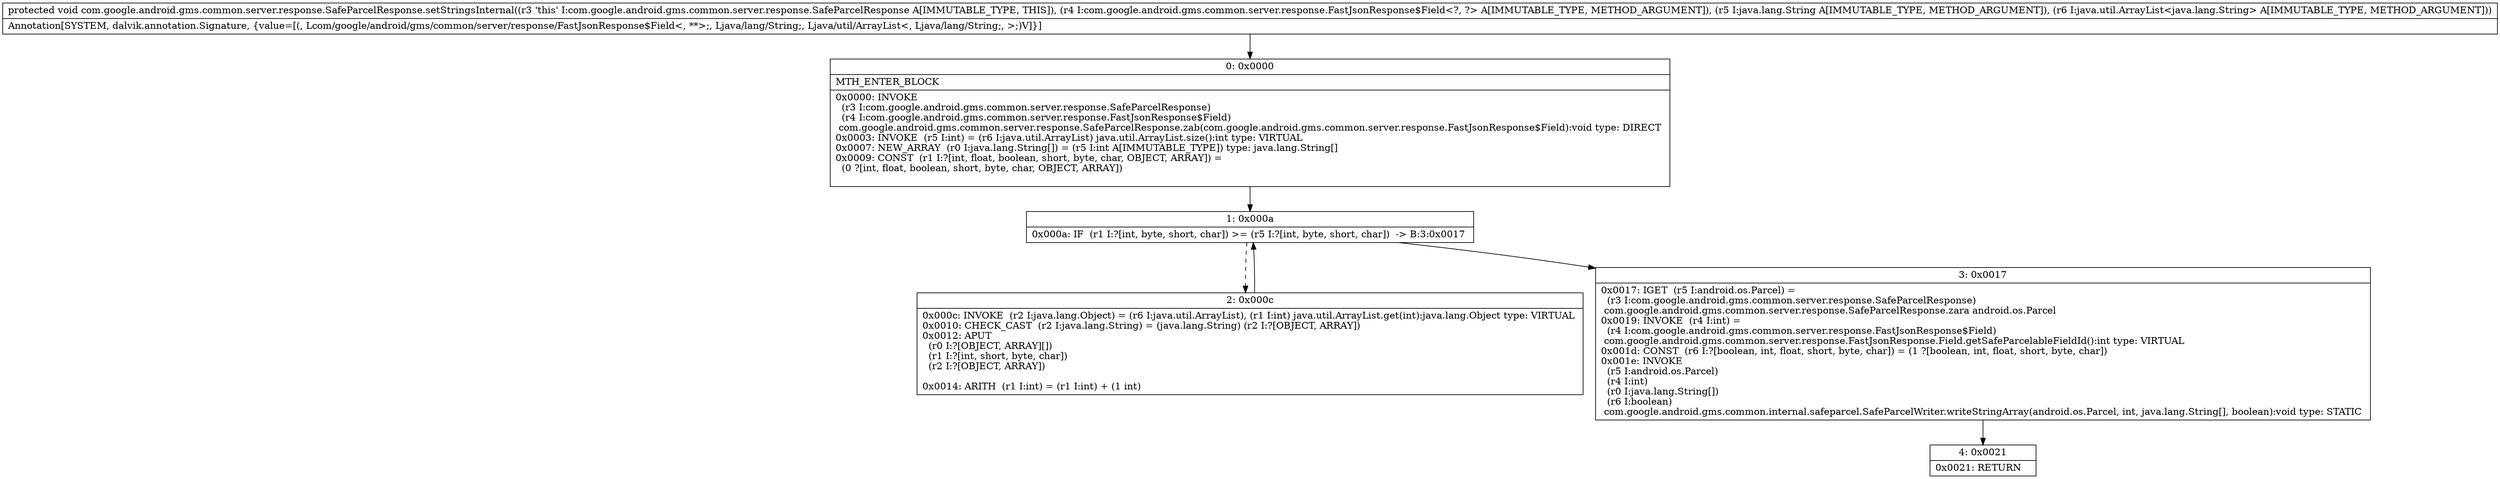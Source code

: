 digraph "CFG forcom.google.android.gms.common.server.response.SafeParcelResponse.setStringsInternal(Lcom\/google\/android\/gms\/common\/server\/response\/FastJsonResponse$Field;Ljava\/lang\/String;Ljava\/util\/ArrayList;)V" {
Node_0 [shape=record,label="{0\:\ 0x0000|MTH_ENTER_BLOCK\l|0x0000: INVOKE  \l  (r3 I:com.google.android.gms.common.server.response.SafeParcelResponse)\l  (r4 I:com.google.android.gms.common.server.response.FastJsonResponse$Field)\l com.google.android.gms.common.server.response.SafeParcelResponse.zab(com.google.android.gms.common.server.response.FastJsonResponse$Field):void type: DIRECT \l0x0003: INVOKE  (r5 I:int) = (r6 I:java.util.ArrayList) java.util.ArrayList.size():int type: VIRTUAL \l0x0007: NEW_ARRAY  (r0 I:java.lang.String[]) = (r5 I:int A[IMMUTABLE_TYPE]) type: java.lang.String[] \l0x0009: CONST  (r1 I:?[int, float, boolean, short, byte, char, OBJECT, ARRAY]) = \l  (0 ?[int, float, boolean, short, byte, char, OBJECT, ARRAY])\l \l}"];
Node_1 [shape=record,label="{1\:\ 0x000a|0x000a: IF  (r1 I:?[int, byte, short, char]) \>= (r5 I:?[int, byte, short, char])  \-\> B:3:0x0017 \l}"];
Node_2 [shape=record,label="{2\:\ 0x000c|0x000c: INVOKE  (r2 I:java.lang.Object) = (r6 I:java.util.ArrayList), (r1 I:int) java.util.ArrayList.get(int):java.lang.Object type: VIRTUAL \l0x0010: CHECK_CAST  (r2 I:java.lang.String) = (java.lang.String) (r2 I:?[OBJECT, ARRAY]) \l0x0012: APUT  \l  (r0 I:?[OBJECT, ARRAY][])\l  (r1 I:?[int, short, byte, char])\l  (r2 I:?[OBJECT, ARRAY])\l \l0x0014: ARITH  (r1 I:int) = (r1 I:int) + (1 int) \l}"];
Node_3 [shape=record,label="{3\:\ 0x0017|0x0017: IGET  (r5 I:android.os.Parcel) = \l  (r3 I:com.google.android.gms.common.server.response.SafeParcelResponse)\l com.google.android.gms.common.server.response.SafeParcelResponse.zara android.os.Parcel \l0x0019: INVOKE  (r4 I:int) = \l  (r4 I:com.google.android.gms.common.server.response.FastJsonResponse$Field)\l com.google.android.gms.common.server.response.FastJsonResponse.Field.getSafeParcelableFieldId():int type: VIRTUAL \l0x001d: CONST  (r6 I:?[boolean, int, float, short, byte, char]) = (1 ?[boolean, int, float, short, byte, char]) \l0x001e: INVOKE  \l  (r5 I:android.os.Parcel)\l  (r4 I:int)\l  (r0 I:java.lang.String[])\l  (r6 I:boolean)\l com.google.android.gms.common.internal.safeparcel.SafeParcelWriter.writeStringArray(android.os.Parcel, int, java.lang.String[], boolean):void type: STATIC \l}"];
Node_4 [shape=record,label="{4\:\ 0x0021|0x0021: RETURN   \l}"];
MethodNode[shape=record,label="{protected void com.google.android.gms.common.server.response.SafeParcelResponse.setStringsInternal((r3 'this' I:com.google.android.gms.common.server.response.SafeParcelResponse A[IMMUTABLE_TYPE, THIS]), (r4 I:com.google.android.gms.common.server.response.FastJsonResponse$Field\<?, ?\> A[IMMUTABLE_TYPE, METHOD_ARGUMENT]), (r5 I:java.lang.String A[IMMUTABLE_TYPE, METHOD_ARGUMENT]), (r6 I:java.util.ArrayList\<java.lang.String\> A[IMMUTABLE_TYPE, METHOD_ARGUMENT]))  | Annotation[SYSTEM, dalvik.annotation.Signature, \{value=[(, Lcom\/google\/android\/gms\/common\/server\/response\/FastJsonResponse$Field\<, **\>;, Ljava\/lang\/String;, Ljava\/util\/ArrayList\<, Ljava\/lang\/String;, \>;)V]\}]\l}"];
MethodNode -> Node_0;
Node_0 -> Node_1;
Node_1 -> Node_2[style=dashed];
Node_1 -> Node_3;
Node_2 -> Node_1;
Node_3 -> Node_4;
}

